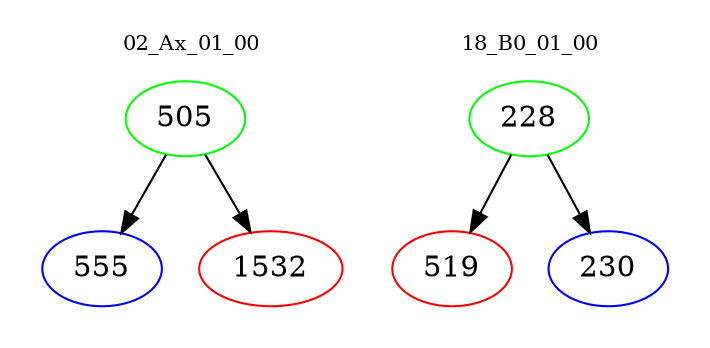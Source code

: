 digraph{
subgraph cluster_0 {
color = white
label = "02_Ax_01_00";
fontsize=10;
T0_505 [label="505", color="green"]
T0_505 -> T0_555 [color="black"]
T0_555 [label="555", color="blue"]
T0_505 -> T0_1532 [color="black"]
T0_1532 [label="1532", color="red"]
}
subgraph cluster_1 {
color = white
label = "18_B0_01_00";
fontsize=10;
T1_228 [label="228", color="green"]
T1_228 -> T1_519 [color="black"]
T1_519 [label="519", color="red"]
T1_228 -> T1_230 [color="black"]
T1_230 [label="230", color="blue"]
}
}
